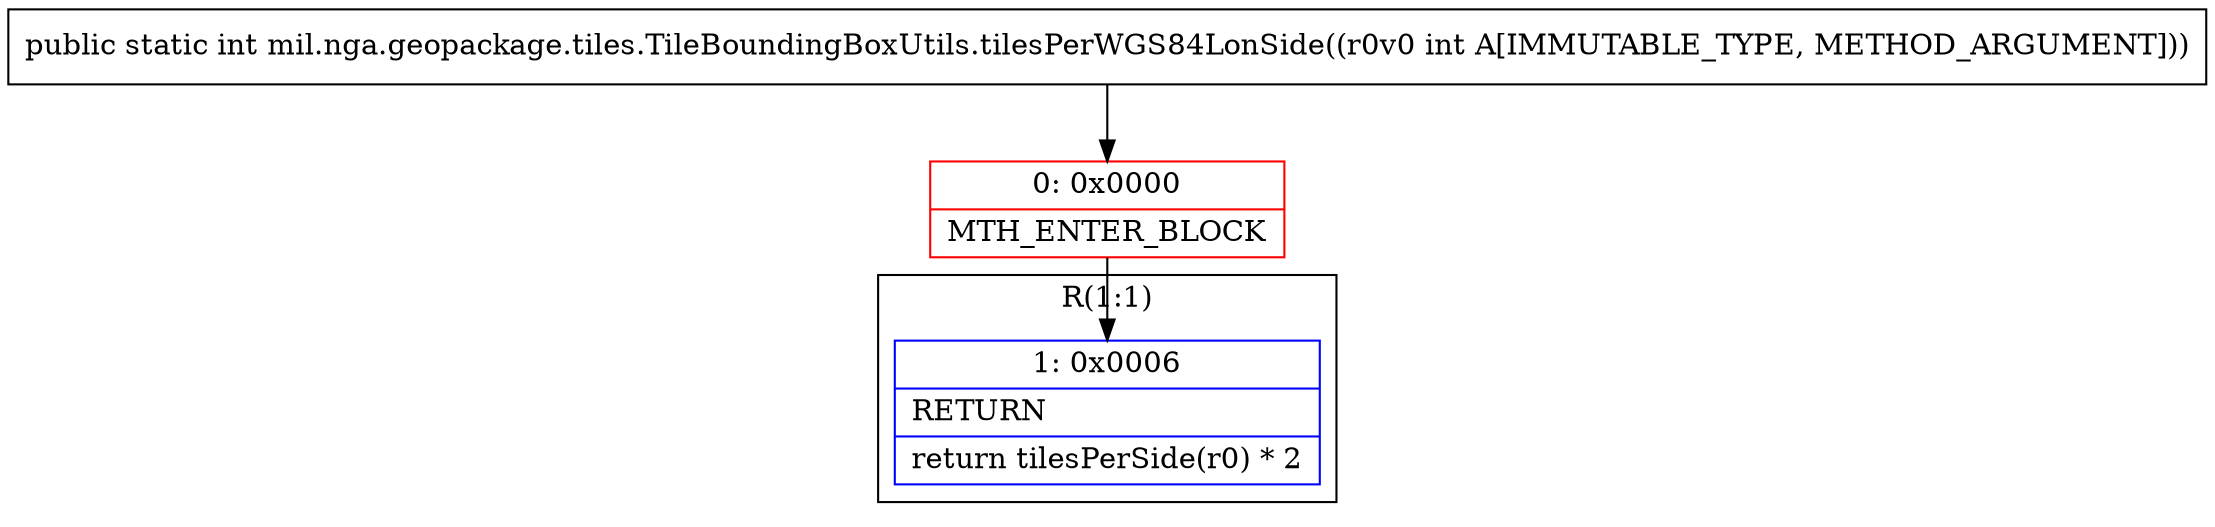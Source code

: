 digraph "CFG formil.nga.geopackage.tiles.TileBoundingBoxUtils.tilesPerWGS84LonSide(I)I" {
subgraph cluster_Region_1410640920 {
label = "R(1:1)";
node [shape=record,color=blue];
Node_1 [shape=record,label="{1\:\ 0x0006|RETURN\l|return tilesPerSide(r0) * 2\l}"];
}
Node_0 [shape=record,color=red,label="{0\:\ 0x0000|MTH_ENTER_BLOCK\l}"];
MethodNode[shape=record,label="{public static int mil.nga.geopackage.tiles.TileBoundingBoxUtils.tilesPerWGS84LonSide((r0v0 int A[IMMUTABLE_TYPE, METHOD_ARGUMENT])) }"];
MethodNode -> Node_0;
Node_0 -> Node_1;
}

